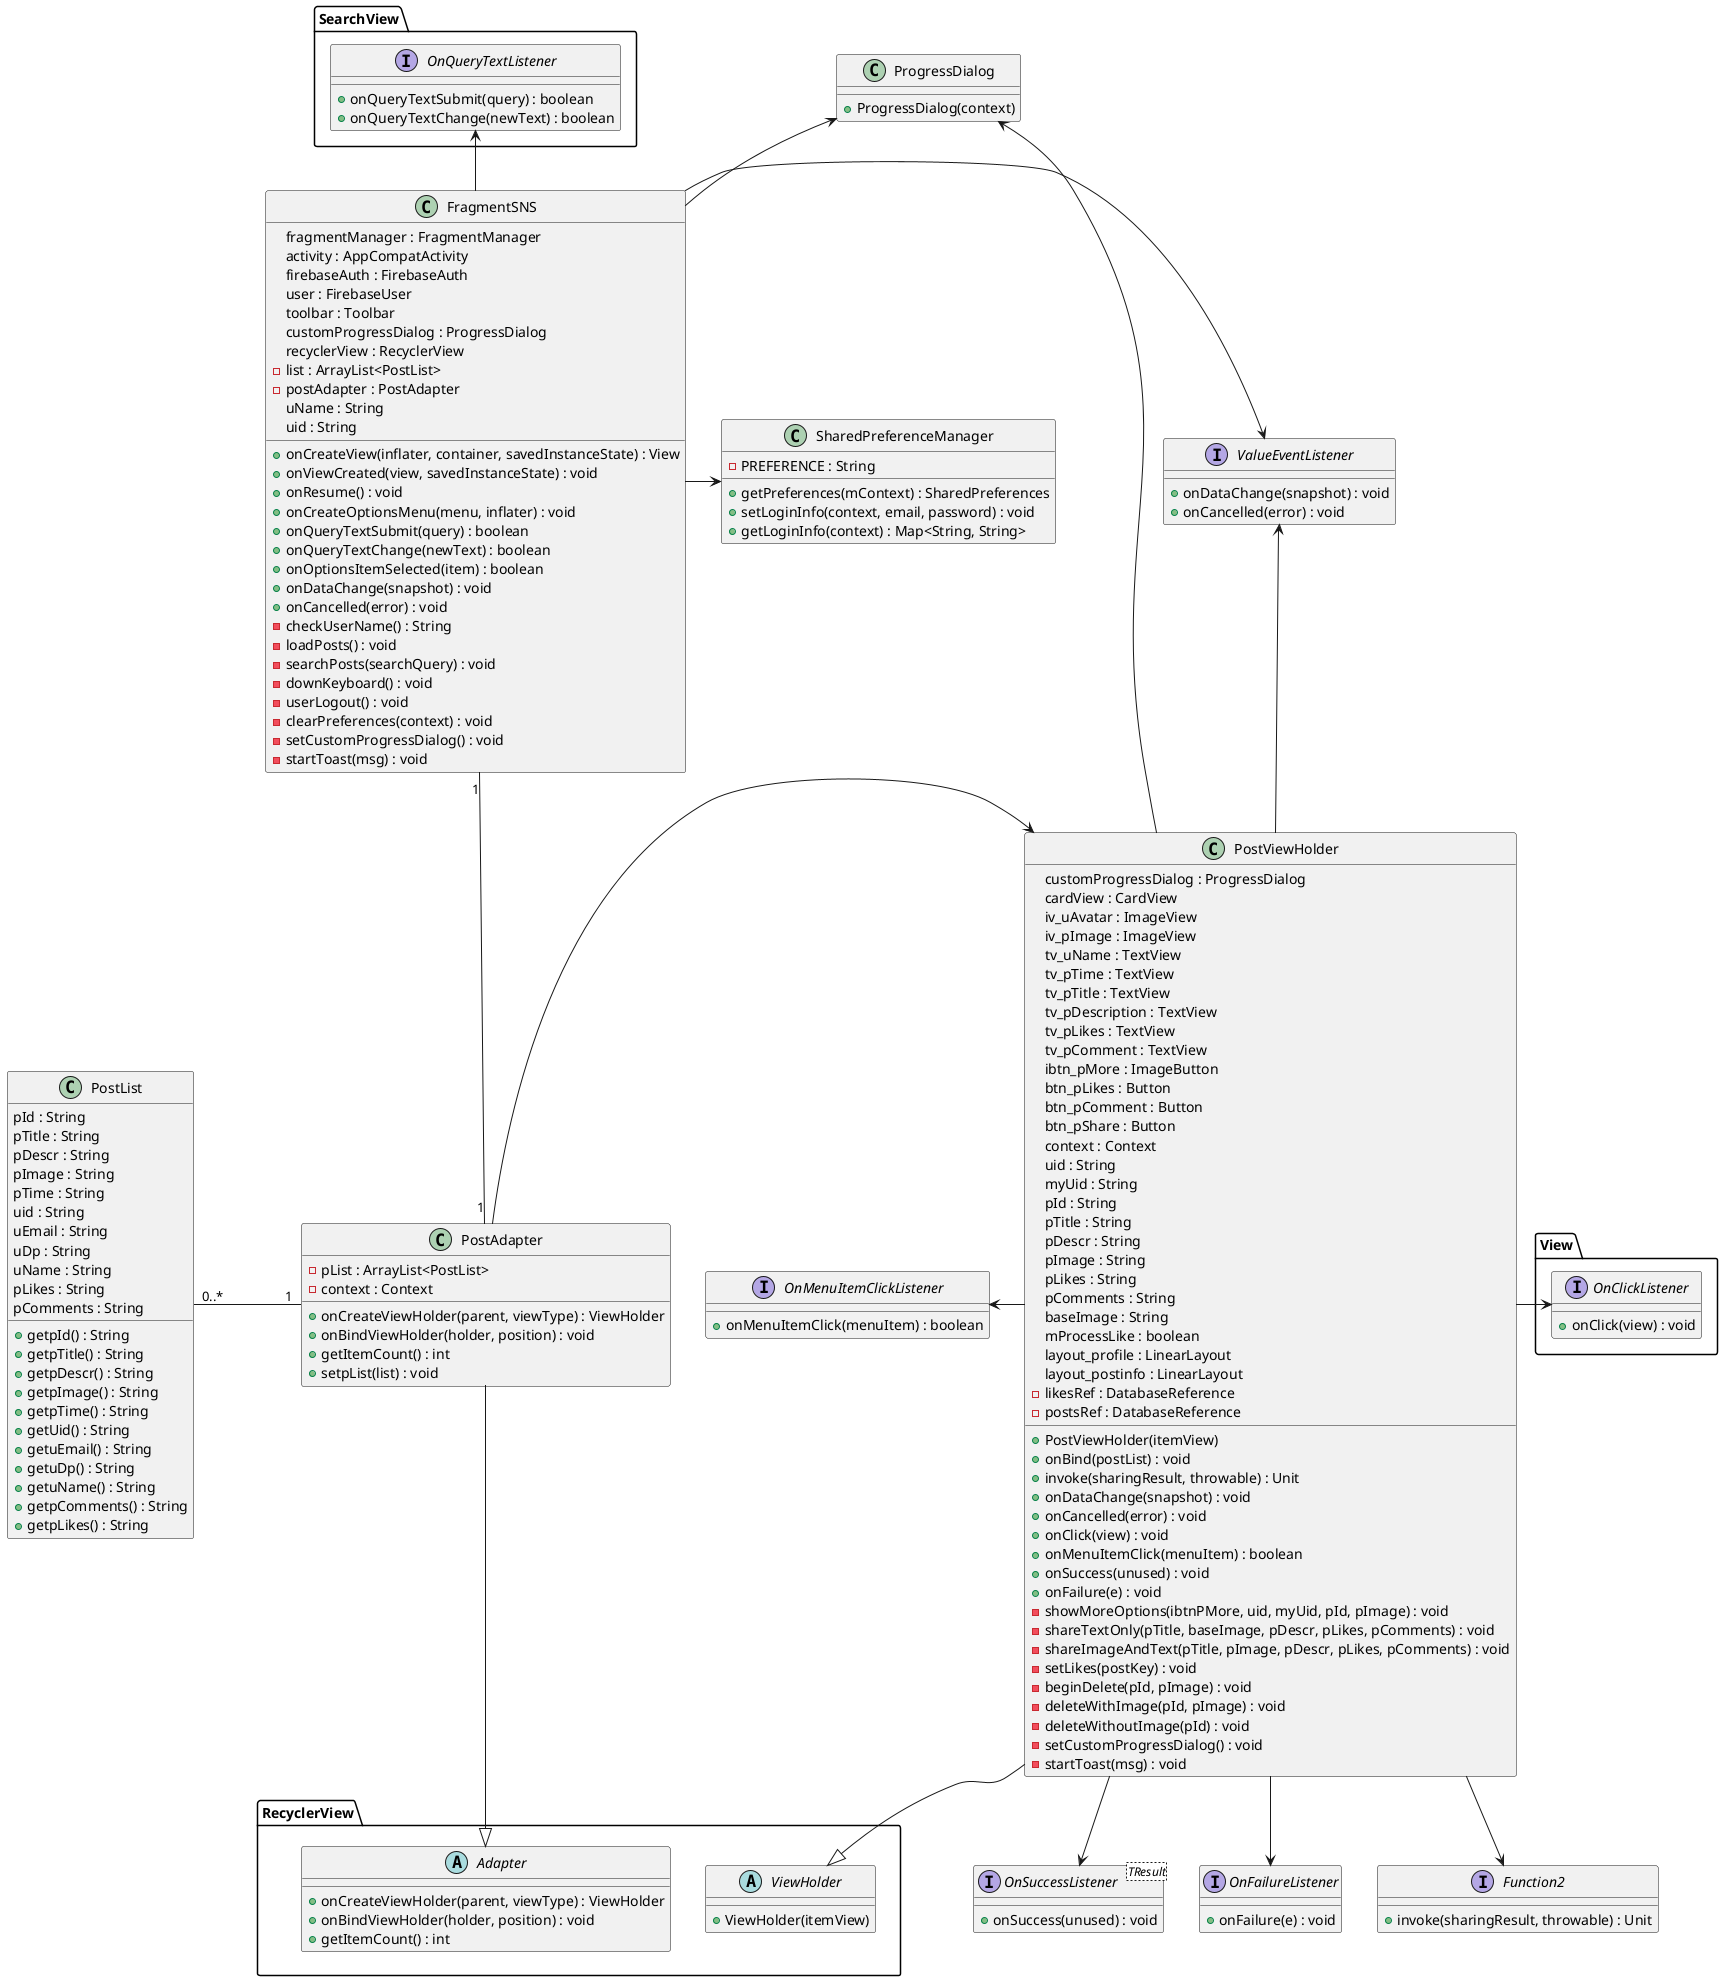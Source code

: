 @startuml
PostAdapter -down-|> RecyclerView.Adapter
PostViewHolder -down-|> RecyclerView.ViewHolder
PostAdapter "1"-left-"0..*" PostList
PostAdapter -> PostViewHolder
PostViewHolder -up-> ProgressDialog
PostViewHolder --> Function2
PostViewHolder -l-> OnMenuItemClickListener
PostViewHolder --> OnSuccessListener
PostViewHolder --> OnFailureListener
PostViewHolder -up-> ValueEventListener
PostViewHolder -left-> View.OnClickListener

FragmentSNS "1"--"1" PostAdapter
FragmentSNS -up-> ProgressDialog
FragmentSNS -[hidden]- RecyclerView
FragmentSNS -right-> ValueEventListener
FragmentSNS -> SharedPreferenceManager
FragmentSNS -up-> SearchView.OnQueryTextListener
class FragmentSNS {
    fragmentManager : FragmentManager
    activity : AppCompatActivity
    firebaseAuth : FirebaseAuth
    user : FirebaseUser
    toolbar : Toolbar
    customProgressDialog : ProgressDialog
    recyclerView : RecyclerView
    -list : ArrayList<PostList>
    -postAdapter : PostAdapter
    uName : String
    uid : String

    +onCreateView(inflater, container, savedInstanceState) : View
    +onViewCreated(view, savedInstanceState) : void
    +onResume() : void
    +onCreateOptionsMenu(menu, inflater) : void
    +onQueryTextSubmit(query) : boolean
    +onQueryTextChange(newText) : boolean
    +onOptionsItemSelected(item) : boolean
    +onDataChange(snapshot) : void
    +onCancelled(error) : void
    -checkUserName() : String
    -loadPosts() : void
    -searchPosts(searchQuery) : void
    -downKeyboard() : void
    -userLogout() : void
    -clearPreferences(context) : void
    -setCustomProgressDialog() : void
    -startToast(msg) : void
}
interface SearchView.OnQueryTextListener {
    +onQueryTextSubmit(query) : boolean
    +onQueryTextChange(newText) : boolean
}
interface ValueEventListener {
    +onDataChange(snapshot) : void
    +onCancelled(error) : void
}
class SharedPreferenceManager {
    -PREFERENCE : String
    +getPreferences(mContext) : SharedPreferences
    +setLoginInfo(context, email, password) : void
    +getLoginInfo(context) : Map<String, String>
}
class ProgressDialog {
    +ProgressDialog(context)
}
namespace RecyclerView {
    abstract class Adapter{
        +onCreateViewHolder(parent, viewType) : ViewHolder
        +onBindViewHolder(holder, position) : void
        +getItemCount() : int
    }
    abstract class ViewHolder{
        +ViewHolder(itemView)
    }
}
class PostAdapter {
    -pList : ArrayList<PostList>
    -context : Context

    +onCreateViewHolder(parent, viewType) : ViewHolder
    +onBindViewHolder(holder, position) : void
    +getItemCount() : int
    +setpList(list) : void
}
class PostViewHolder {
    customProgressDialog : ProgressDialog
    cardView : CardView
    iv_uAvatar : ImageView
    iv_pImage : ImageView
    tv_uName : TextView
    tv_pTime : TextView
    tv_pTitle : TextView
    tv_pDescription : TextView
    tv_pLikes : TextView
    tv_pComment : TextView
    ibtn_pMore : ImageButton
    btn_pLikes : Button
    btn_pComment : Button
    btn_pShare : Button
    context : Context
    uid : String
    myUid : String
    pId : String
    pTitle : String
    pDescr : String
    pImage : String
    pLikes : String
    pComments : String
    baseImage : String
    mProcessLike : boolean
    layout_profile : LinearLayout
    layout_postinfo : LinearLayout
    -likesRef : DatabaseReference
    -postsRef : DatabaseReference

    +PostViewHolder(itemView)
    +onBind(postList) : void
    +invoke(sharingResult, throwable) : Unit
    +onDataChange(snapshot) : void
    +onCancelled(error) : void
    +onClick(view) : void
    +onMenuItemClick(menuItem) : boolean
    +onSuccess(unused) : void
    +onFailure(e) : void
    -showMoreOptions(ibtnPMore, uid, myUid, pId, pImage) : void
    -shareTextOnly(pTitle, baseImage, pDescr, pLikes, pComments) : void
    -shareImageAndText(pTitle, pImage, pDescr, pLikes, pComments) : void
    -setLikes(postKey) : void
    -beginDelete(pId, pImage) : void
    -deleteWithImage(pId, pImage) : void
    -deleteWithoutImage(pId) : void
    -setCustomProgressDialog() : void
    -startToast(msg) : void
}

class PostList {
    pId : String
    pTitle : String
    pDescr : String
    pImage : String
    pTime : String
    uid : String
    uEmail : String
    uDp : String
    uName : String
    pLikes : String
    pComments : String

    +getpId() : String
    +getpTitle() : String
    +getpDescr() : String
    +getpImage() : String
    +getpTime() : String
    +getUid() : String
    +getuEmail() : String
    +getuDp() : String
    +getuName() : String
    +getpComments() : String
    +getpLikes() : String
}

interface Function2 {
    +invoke(sharingResult, throwable) : Unit
}

interface OnMenuItemClickListener {
    +onMenuItemClick(menuItem) : boolean
}

interface OnSuccessListener<TResult> {
    +onSuccess(unused) : void
}

interface OnFailureListener {
    +onFailure(e) : void
}

interface View.OnClickListener {
    +onClick(view) : void
}
@enduml